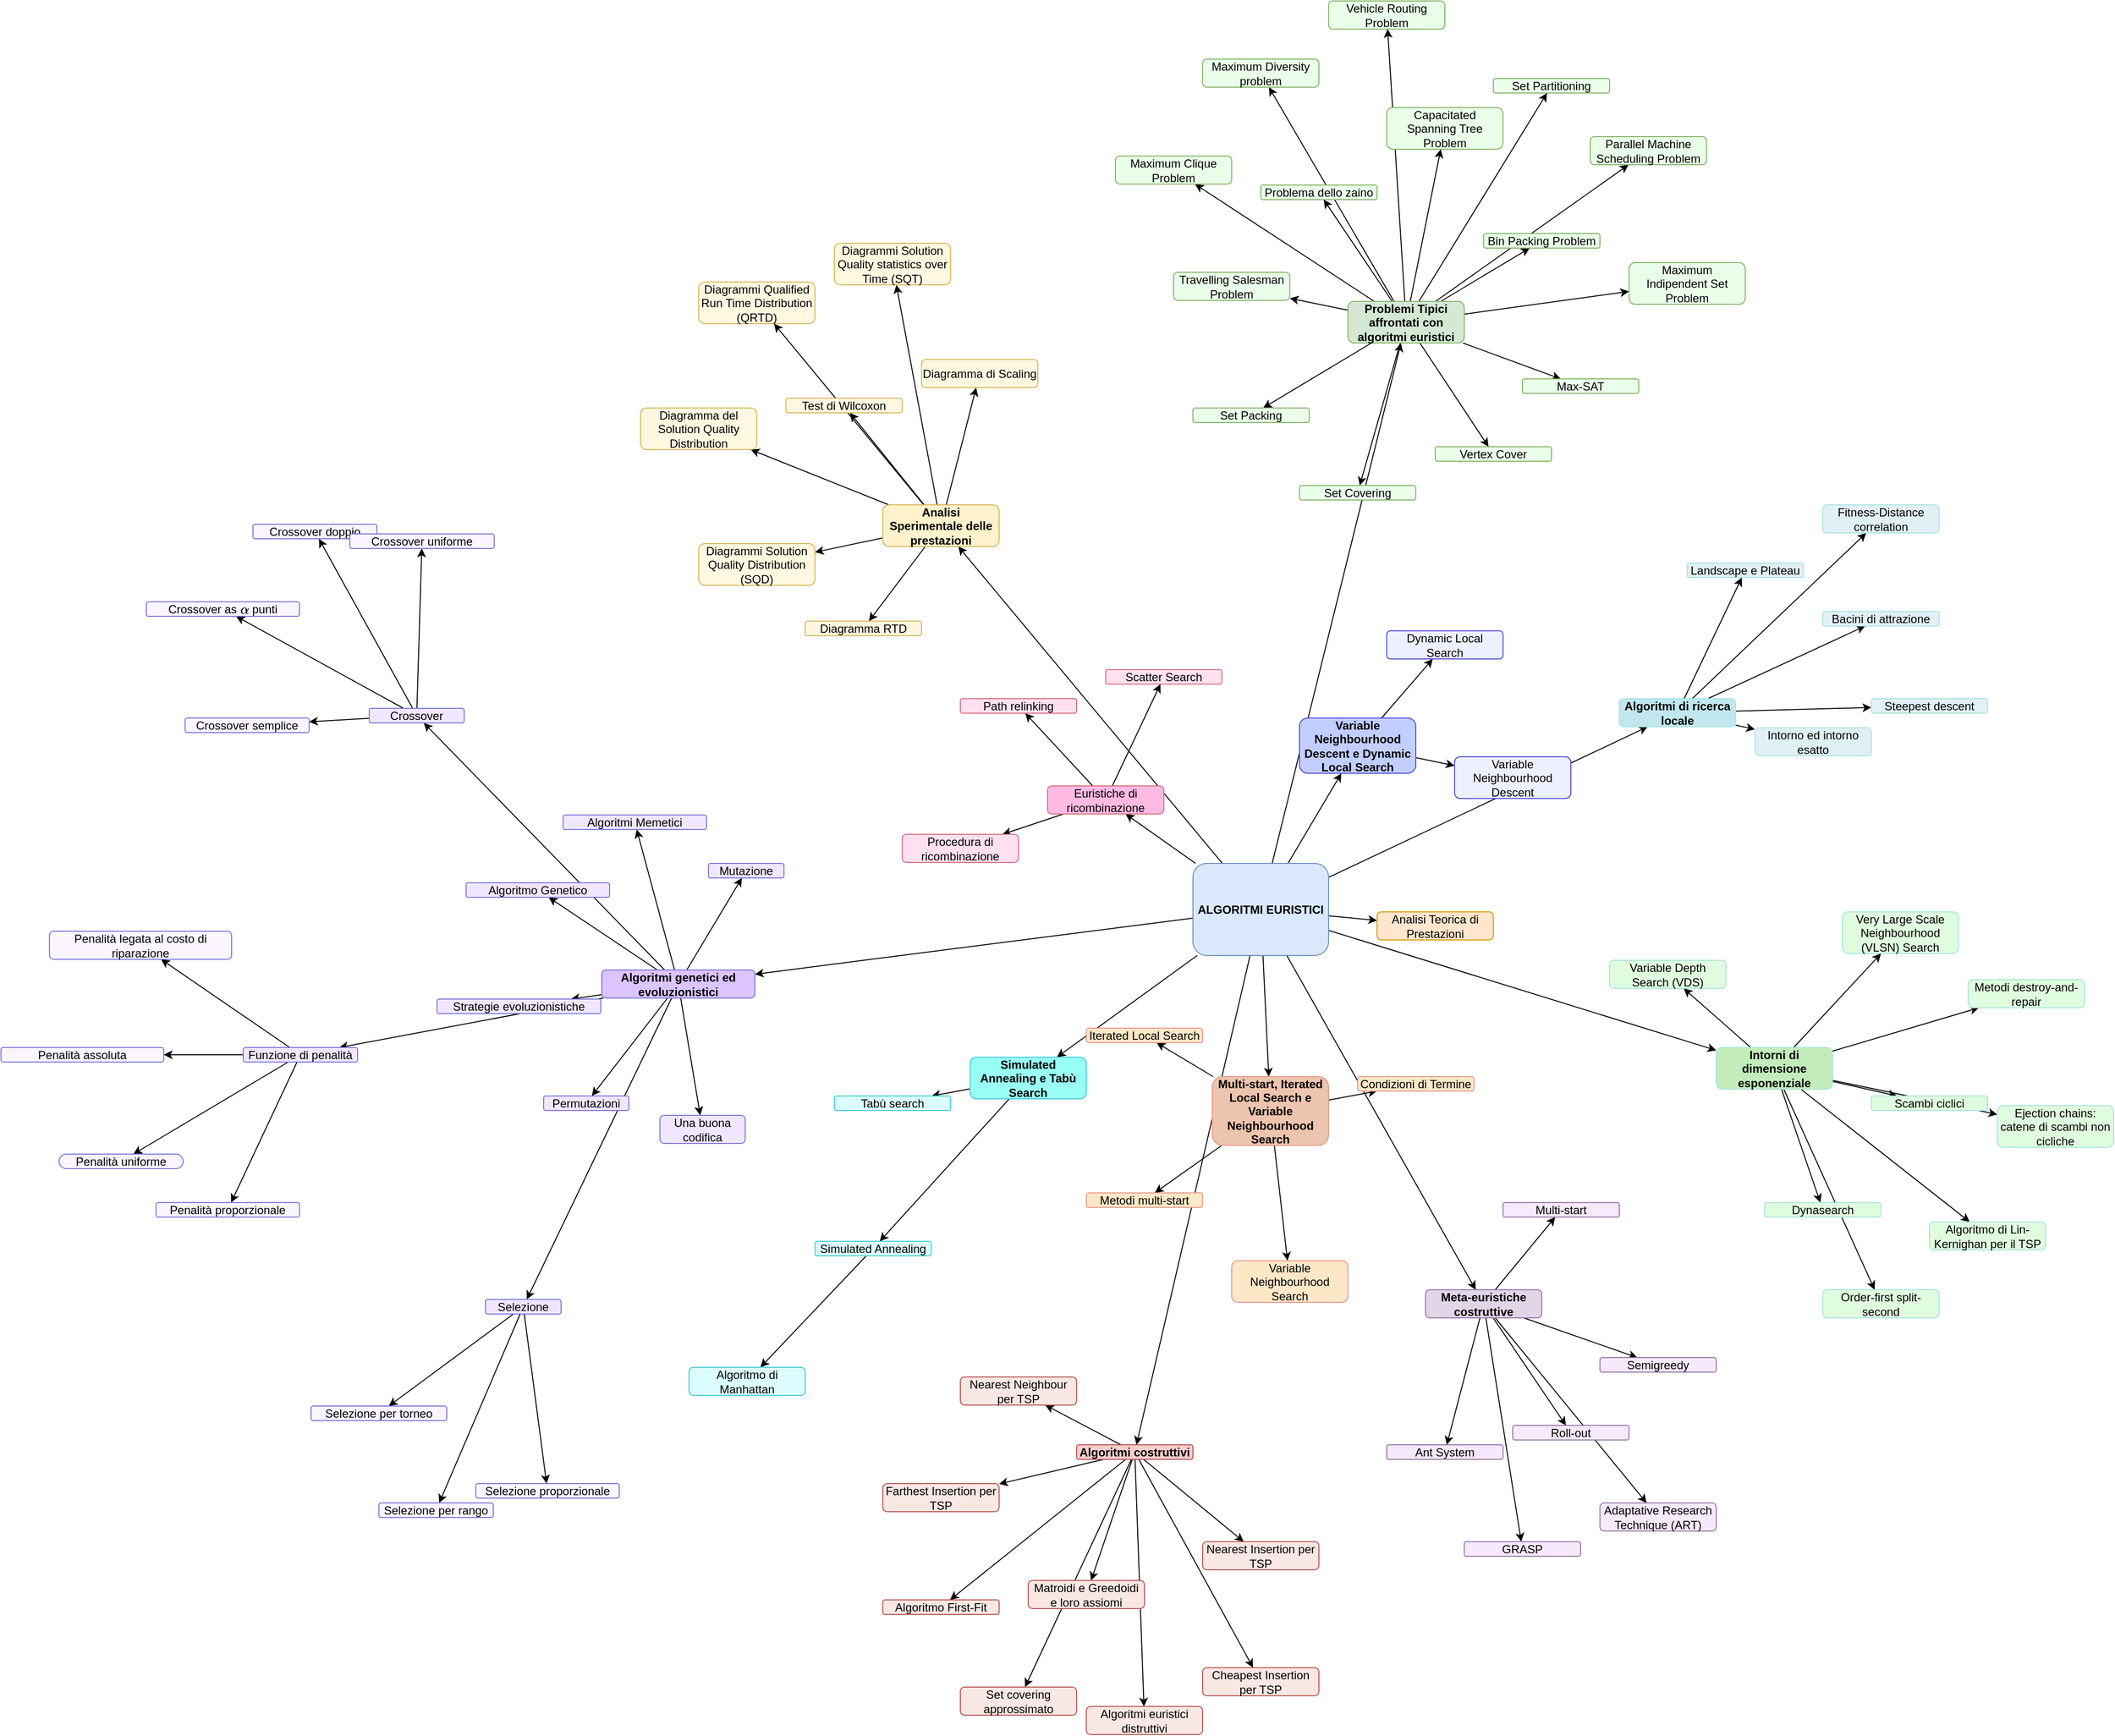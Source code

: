 <mxfile version="10.5.0" type="device"><diagram id="PHwkLTX5qjwqPS0RzIag" name="Page-1"><mxGraphModel dx="-256" dy="-142" grid="1" gridSize="10" guides="1" tooltips="1" connect="1" arrows="1" fold="1" page="1" pageScale="1" pageWidth="827" pageHeight="1169" math="1" shadow="0"><root><mxCell id="0"/><mxCell id="1" parent="0"/><mxCell id="qNWSBliO4y-M_IEVObCb-3" style="edgeStyle=orthogonalEdgeStyle;rounded=0;orthogonalLoop=1;jettySize=auto;html=1;curved=1;noEdgeStyle=1;" edge="1" parent="1" source="qNWSBliO4y-M_IEVObCb-1" target="qNWSBliO4y-M_IEVObCb-2"><mxGeometry relative="1" as="geometry"/></mxCell><mxCell id="qNWSBliO4y-M_IEVObCb-8" style="edgeStyle=orthogonalEdgeStyle;rounded=0;orthogonalLoop=1;jettySize=auto;html=1;curved=1;noEdgeStyle=1;" edge="1" parent="1" source="qNWSBliO4y-M_IEVObCb-1" target="qNWSBliO4y-M_IEVObCb-4"><mxGeometry relative="1" as="geometry"/></mxCell><mxCell id="qNWSBliO4y-M_IEVObCb-10" style="edgeStyle=orthogonalEdgeStyle;rounded=0;orthogonalLoop=1;jettySize=auto;html=1;curved=1;noEdgeStyle=1;" edge="1" parent="1" source="qNWSBliO4y-M_IEVObCb-1" target="qNWSBliO4y-M_IEVObCb-9"><mxGeometry relative="1" as="geometry"/></mxCell><mxCell id="qNWSBliO4y-M_IEVObCb-12" style="edgeStyle=orthogonalEdgeStyle;curved=1;rounded=0;orthogonalLoop=1;jettySize=auto;html=1;noEdgeStyle=1;" edge="1" parent="1" source="qNWSBliO4y-M_IEVObCb-1" target="qNWSBliO4y-M_IEVObCb-11"><mxGeometry relative="1" as="geometry"/></mxCell><mxCell id="qNWSBliO4y-M_IEVObCb-14" style="edgeStyle=orthogonalEdgeStyle;curved=1;rounded=0;orthogonalLoop=1;jettySize=auto;html=1;noEdgeStyle=1;" edge="1" parent="1" source="qNWSBliO4y-M_IEVObCb-1" target="qNWSBliO4y-M_IEVObCb-13"><mxGeometry relative="1" as="geometry"/></mxCell><mxCell id="qNWSBliO4y-M_IEVObCb-16" style="edgeStyle=orthogonalEdgeStyle;curved=1;rounded=0;orthogonalLoop=1;jettySize=auto;html=1;noEdgeStyle=1;" edge="1" parent="1" source="qNWSBliO4y-M_IEVObCb-1" target="qNWSBliO4y-M_IEVObCb-15"><mxGeometry relative="1" as="geometry"/></mxCell><mxCell id="qNWSBliO4y-M_IEVObCb-18" style="edgeStyle=orthogonalEdgeStyle;curved=1;rounded=0;orthogonalLoop=1;jettySize=auto;html=1;noEdgeStyle=1;" edge="1" parent="1" source="qNWSBliO4y-M_IEVObCb-1" target="qNWSBliO4y-M_IEVObCb-17"><mxGeometry relative="1" as="geometry"/></mxCell><mxCell id="qNWSBliO4y-M_IEVObCb-20" style="edgeStyle=orthogonalEdgeStyle;curved=1;rounded=0;orthogonalLoop=1;jettySize=auto;html=1;noEdgeStyle=1;" edge="1" parent="1" source="qNWSBliO4y-M_IEVObCb-1" target="qNWSBliO4y-M_IEVObCb-19"><mxGeometry relative="1" as="geometry"/></mxCell><mxCell id="qNWSBliO4y-M_IEVObCb-22" style="edgeStyle=orthogonalEdgeStyle;curved=1;rounded=0;orthogonalLoop=1;jettySize=auto;html=1;noEdgeStyle=1;" edge="1" parent="1" source="qNWSBliO4y-M_IEVObCb-1" target="qNWSBliO4y-M_IEVObCb-21"><mxGeometry relative="1" as="geometry"/></mxCell><mxCell id="qNWSBliO4y-M_IEVObCb-24" style="edgeStyle=orthogonalEdgeStyle;curved=1;rounded=0;orthogonalLoop=1;jettySize=auto;html=1;noEdgeStyle=1;" edge="1" parent="1" source="qNWSBliO4y-M_IEVObCb-1" target="qNWSBliO4y-M_IEVObCb-23"><mxGeometry relative="1" as="geometry"/></mxCell><mxCell id="qNWSBliO4y-M_IEVObCb-26" style="edgeStyle=orthogonalEdgeStyle;curved=1;rounded=0;orthogonalLoop=1;jettySize=auto;html=1;noEdgeStyle=1;" edge="1" parent="1" source="qNWSBliO4y-M_IEVObCb-1" target="qNWSBliO4y-M_IEVObCb-25"><mxGeometry relative="1" as="geometry"/></mxCell><mxCell id="qNWSBliO4y-M_IEVObCb-136" style="edgeStyle=orthogonalEdgeStyle;curved=1;rounded=0;orthogonalLoop=1;jettySize=auto;html=1;noEdgeStyle=1;" edge="1" parent="1" source="qNWSBliO4y-M_IEVObCb-1" target="qNWSBliO4y-M_IEVObCb-135"><mxGeometry relative="1" as="geometry"/></mxCell><mxCell id="qNWSBliO4y-M_IEVObCb-1" value="ALGORITMI EURISTICI" style="rounded=1;whiteSpace=wrap;html=1;fillColor=#dae8fc;strokeColor=#6c8ebf;autosize=1;noLabel=0;labelPadding=0;fontStyle=1" vertex="1" parent="1"><mxGeometry x="3234" y="2584" width="140" height="95" as="geometry"/></mxCell><mxCell id="qNWSBliO4y-M_IEVObCb-28" value="" style="edgeStyle=orthogonalEdgeStyle;curved=1;rounded=0;orthogonalLoop=1;jettySize=auto;html=1;noEdgeStyle=1;" edge="1" parent="1" source="qNWSBliO4y-M_IEVObCb-2" target="qNWSBliO4y-M_IEVObCb-27"><mxGeometry relative="1" as="geometry"/></mxCell><mxCell id="qNWSBliO4y-M_IEVObCb-30" style="edgeStyle=orthogonalEdgeStyle;curved=1;rounded=0;orthogonalLoop=1;jettySize=auto;html=1;noEdgeStyle=1;" edge="1" parent="1" source="qNWSBliO4y-M_IEVObCb-2" target="qNWSBliO4y-M_IEVObCb-29"><mxGeometry relative="1" as="geometry"/></mxCell><mxCell id="qNWSBliO4y-M_IEVObCb-32" style="edgeStyle=orthogonalEdgeStyle;curved=1;rounded=0;orthogonalLoop=1;jettySize=auto;html=1;noEdgeStyle=1;" edge="1" parent="1" source="qNWSBliO4y-M_IEVObCb-2" target="qNWSBliO4y-M_IEVObCb-31"><mxGeometry relative="1" as="geometry"/></mxCell><mxCell id="qNWSBliO4y-M_IEVObCb-34" style="edgeStyle=orthogonalEdgeStyle;curved=1;rounded=0;orthogonalLoop=1;jettySize=auto;html=1;noEdgeStyle=1;" edge="1" parent="1" source="qNWSBliO4y-M_IEVObCb-2" target="qNWSBliO4y-M_IEVObCb-33"><mxGeometry relative="1" as="geometry"/></mxCell><mxCell id="qNWSBliO4y-M_IEVObCb-36" style="edgeStyle=orthogonalEdgeStyle;curved=1;rounded=0;orthogonalLoop=1;jettySize=auto;html=1;noEdgeStyle=1;" edge="1" parent="1" source="qNWSBliO4y-M_IEVObCb-2" target="qNWSBliO4y-M_IEVObCb-35"><mxGeometry relative="1" as="geometry"/></mxCell><mxCell id="qNWSBliO4y-M_IEVObCb-38" style="edgeStyle=orthogonalEdgeStyle;curved=1;rounded=0;orthogonalLoop=1;jettySize=auto;html=1;noEdgeStyle=1;" edge="1" parent="1" source="qNWSBliO4y-M_IEVObCb-2" target="qNWSBliO4y-M_IEVObCb-37"><mxGeometry relative="1" as="geometry"/></mxCell><mxCell id="qNWSBliO4y-M_IEVObCb-40" style="edgeStyle=orthogonalEdgeStyle;curved=1;rounded=0;orthogonalLoop=1;jettySize=auto;html=1;noEdgeStyle=1;" edge="1" parent="1" source="qNWSBliO4y-M_IEVObCb-2" target="qNWSBliO4y-M_IEVObCb-39"><mxGeometry relative="1" as="geometry"/></mxCell><mxCell id="qNWSBliO4y-M_IEVObCb-42" style="edgeStyle=orthogonalEdgeStyle;curved=1;rounded=0;orthogonalLoop=1;jettySize=auto;html=1;noEdgeStyle=1;" edge="1" parent="1" source="qNWSBliO4y-M_IEVObCb-2" target="qNWSBliO4y-M_IEVObCb-41"><mxGeometry relative="1" as="geometry"/></mxCell><mxCell id="qNWSBliO4y-M_IEVObCb-44" style="edgeStyle=orthogonalEdgeStyle;curved=1;rounded=0;orthogonalLoop=1;jettySize=auto;html=1;noEdgeStyle=1;" edge="1" parent="1" source="qNWSBliO4y-M_IEVObCb-2" target="qNWSBliO4y-M_IEVObCb-43"><mxGeometry relative="1" as="geometry"/></mxCell><mxCell id="qNWSBliO4y-M_IEVObCb-46" style="edgeStyle=orthogonalEdgeStyle;curved=1;rounded=0;orthogonalLoop=1;jettySize=auto;html=1;noEdgeStyle=1;" edge="1" parent="1" source="qNWSBliO4y-M_IEVObCb-2" target="qNWSBliO4y-M_IEVObCb-45"><mxGeometry relative="1" as="geometry"/></mxCell><mxCell id="qNWSBliO4y-M_IEVObCb-48" style="edgeStyle=orthogonalEdgeStyle;curved=1;rounded=0;orthogonalLoop=1;jettySize=auto;html=1;noEdgeStyle=1;" edge="1" parent="1" source="qNWSBliO4y-M_IEVObCb-2" target="qNWSBliO4y-M_IEVObCb-47"><mxGeometry relative="1" as="geometry"/></mxCell><mxCell id="qNWSBliO4y-M_IEVObCb-50" style="edgeStyle=orthogonalEdgeStyle;curved=1;rounded=0;orthogonalLoop=1;jettySize=auto;html=1;noEdgeStyle=1;" edge="1" parent="1" source="qNWSBliO4y-M_IEVObCb-2" target="qNWSBliO4y-M_IEVObCb-49"><mxGeometry relative="1" as="geometry"/></mxCell><mxCell id="qNWSBliO4y-M_IEVObCb-52" style="edgeStyle=orthogonalEdgeStyle;curved=1;rounded=0;orthogonalLoop=1;jettySize=auto;html=1;noEdgeStyle=1;" edge="1" parent="1" source="qNWSBliO4y-M_IEVObCb-2" target="qNWSBliO4y-M_IEVObCb-51"><mxGeometry relative="1" as="geometry"/></mxCell><mxCell id="qNWSBliO4y-M_IEVObCb-54" style="edgeStyle=orthogonalEdgeStyle;curved=1;rounded=0;orthogonalLoop=1;jettySize=auto;html=1;noEdgeStyle=1;" edge="1" parent="1" source="qNWSBliO4y-M_IEVObCb-2" target="qNWSBliO4y-M_IEVObCb-53"><mxGeometry relative="1" as="geometry"/></mxCell><mxCell id="qNWSBliO4y-M_IEVObCb-2" value="Problemi Tipici affrontati con algoritmi euristici" style="rounded=1;whiteSpace=wrap;html=1;fillColor=#d5e8d4;strokeColor=#82b366;autosize=1;noLabel=0;labelPadding=0;fontStyle=1" vertex="1" parent="1"><mxGeometry x="3394" y="2004" width="120" height="43" as="geometry"/></mxCell><mxCell id="qNWSBliO4y-M_IEVObCb-27" value="Problema dello zaino" style="rounded=1;whiteSpace=wrap;html=1;fillColor=#EAFFE9;strokeColor=#82b366;autosize=1;noLabel=0;labelPadding=0;" vertex="1" parent="1"><mxGeometry x="3304" y="1884" width="120" height="15" as="geometry"/></mxCell><mxCell id="qNWSBliO4y-M_IEVObCb-4" value="Analisi Teorica di Prestazioni" style="rounded=1;whiteSpace=wrap;html=1;fillColor=#ffe6cc;strokeColor=#d79b00;autosize=1;noLabel=0;labelPadding=0;" vertex="1" parent="1"><mxGeometry x="3424" y="2634" width="120" height="29" as="geometry"/></mxCell><mxCell id="qNWSBliO4y-M_IEVObCb-56" style="edgeStyle=orthogonalEdgeStyle;curved=1;rounded=0;orthogonalLoop=1;jettySize=auto;html=1;noEdgeStyle=1;" edge="1" parent="1" source="qNWSBliO4y-M_IEVObCb-9" target="qNWSBliO4y-M_IEVObCb-55"><mxGeometry relative="1" as="geometry"/></mxCell><mxCell id="qNWSBliO4y-M_IEVObCb-58" style="edgeStyle=orthogonalEdgeStyle;curved=1;rounded=0;orthogonalLoop=1;jettySize=auto;html=1;noEdgeStyle=1;" edge="1" parent="1" source="qNWSBliO4y-M_IEVObCb-9" target="qNWSBliO4y-M_IEVObCb-57"><mxGeometry relative="1" as="geometry"/></mxCell><mxCell id="qNWSBliO4y-M_IEVObCb-60" style="edgeStyle=orthogonalEdgeStyle;curved=1;rounded=0;orthogonalLoop=1;jettySize=auto;html=1;noEdgeStyle=1;" edge="1" parent="1" source="qNWSBliO4y-M_IEVObCb-9" target="qNWSBliO4y-M_IEVObCb-59"><mxGeometry relative="1" as="geometry"/></mxCell><mxCell id="qNWSBliO4y-M_IEVObCb-62" style="edgeStyle=orthogonalEdgeStyle;curved=1;rounded=0;orthogonalLoop=1;jettySize=auto;html=1;noEdgeStyle=1;" edge="1" parent="1" source="qNWSBliO4y-M_IEVObCb-9" target="qNWSBliO4y-M_IEVObCb-61"><mxGeometry relative="1" as="geometry"/></mxCell><mxCell id="qNWSBliO4y-M_IEVObCb-66" style="edgeStyle=orthogonalEdgeStyle;curved=1;rounded=0;orthogonalLoop=1;jettySize=auto;html=1;noEdgeStyle=1;" edge="1" parent="1" source="qNWSBliO4y-M_IEVObCb-9" target="qNWSBliO4y-M_IEVObCb-63"><mxGeometry relative="1" as="geometry"/></mxCell><mxCell id="qNWSBliO4y-M_IEVObCb-67" style="edgeStyle=orthogonalEdgeStyle;curved=1;rounded=0;orthogonalLoop=1;jettySize=auto;html=1;noEdgeStyle=1;" edge="1" parent="1" source="qNWSBliO4y-M_IEVObCb-9" target="qNWSBliO4y-M_IEVObCb-64"><mxGeometry relative="1" as="geometry"/></mxCell><mxCell id="qNWSBliO4y-M_IEVObCb-68" style="edgeStyle=orthogonalEdgeStyle;curved=1;rounded=0;orthogonalLoop=1;jettySize=auto;html=1;noEdgeStyle=1;" edge="1" parent="1" source="qNWSBliO4y-M_IEVObCb-9" target="qNWSBliO4y-M_IEVObCb-65"><mxGeometry relative="1" as="geometry"/></mxCell><mxCell id="qNWSBliO4y-M_IEVObCb-9" value="Analisi Sperimentale delle prestazioni" style="rounded=1;whiteSpace=wrap;html=1;fillColor=#fff2cc;strokeColor=#d6b656;autosize=1;noLabel=0;labelPadding=0;fontStyle=1" vertex="1" parent="1"><mxGeometry x="2914" y="2214" width="120" height="43" as="geometry"/></mxCell><mxCell id="qNWSBliO4y-M_IEVObCb-70" style="edgeStyle=orthogonalEdgeStyle;curved=1;rounded=0;orthogonalLoop=1;jettySize=auto;html=1;noEdgeStyle=1;" edge="1" parent="1" source="qNWSBliO4y-M_IEVObCb-11" target="qNWSBliO4y-M_IEVObCb-69"><mxGeometry relative="1" as="geometry"/></mxCell><mxCell id="qNWSBliO4y-M_IEVObCb-72" style="edgeStyle=orthogonalEdgeStyle;curved=1;rounded=0;orthogonalLoop=1;jettySize=auto;html=1;noEdgeStyle=1;" edge="1" parent="1" source="qNWSBliO4y-M_IEVObCb-11" target="qNWSBliO4y-M_IEVObCb-71"><mxGeometry relative="1" as="geometry"/></mxCell><mxCell id="qNWSBliO4y-M_IEVObCb-74" style="edgeStyle=orthogonalEdgeStyle;curved=1;rounded=0;orthogonalLoop=1;jettySize=auto;html=1;noEdgeStyle=1;" edge="1" parent="1" source="qNWSBliO4y-M_IEVObCb-11" target="qNWSBliO4y-M_IEVObCb-73"><mxGeometry relative="1" as="geometry"/></mxCell><mxCell id="qNWSBliO4y-M_IEVObCb-76" style="edgeStyle=orthogonalEdgeStyle;curved=1;rounded=0;orthogonalLoop=1;jettySize=auto;html=1;noEdgeStyle=1;" edge="1" parent="1" source="qNWSBliO4y-M_IEVObCb-11" target="qNWSBliO4y-M_IEVObCb-75"><mxGeometry relative="1" as="geometry"/></mxCell><mxCell id="qNWSBliO4y-M_IEVObCb-78" style="edgeStyle=orthogonalEdgeStyle;curved=1;rounded=0;orthogonalLoop=1;jettySize=auto;html=1;noEdgeStyle=1;" edge="1" parent="1" source="qNWSBliO4y-M_IEVObCb-11" target="qNWSBliO4y-M_IEVObCb-77"><mxGeometry relative="1" as="geometry"/></mxCell><mxCell id="qNWSBliO4y-M_IEVObCb-80" style="edgeStyle=orthogonalEdgeStyle;curved=1;rounded=0;orthogonalLoop=1;jettySize=auto;html=1;noEdgeStyle=1;" edge="1" parent="1" source="qNWSBliO4y-M_IEVObCb-11" target="qNWSBliO4y-M_IEVObCb-79"><mxGeometry relative="1" as="geometry"/></mxCell><mxCell id="qNWSBliO4y-M_IEVObCb-82" style="edgeStyle=orthogonalEdgeStyle;curved=1;rounded=0;orthogonalLoop=1;jettySize=auto;html=1;noEdgeStyle=1;" edge="1" parent="1" source="qNWSBliO4y-M_IEVObCb-11" target="qNWSBliO4y-M_IEVObCb-81"><mxGeometry relative="1" as="geometry"/></mxCell><mxCell id="qNWSBliO4y-M_IEVObCb-84" style="edgeStyle=orthogonalEdgeStyle;curved=1;rounded=0;orthogonalLoop=1;jettySize=auto;html=1;noEdgeStyle=1;" edge="1" parent="1" source="qNWSBliO4y-M_IEVObCb-11" target="qNWSBliO4y-M_IEVObCb-83"><mxGeometry relative="1" as="geometry"/></mxCell><mxCell id="qNWSBliO4y-M_IEVObCb-11" value="Algoritmi costruttivi" style="rounded=1;whiteSpace=wrap;html=1;fillColor=#f8cecc;strokeColor=#b85450;autosize=1;noLabel=0;labelPadding=0;fontStyle=1" vertex="1" parent="1"><mxGeometry x="3114" y="3184" width="120" height="15" as="geometry"/></mxCell><mxCell id="qNWSBliO4y-M_IEVObCb-86" style="edgeStyle=orthogonalEdgeStyle;curved=1;rounded=0;orthogonalLoop=1;jettySize=auto;html=1;noEdgeStyle=1;" edge="1" parent="1" source="qNWSBliO4y-M_IEVObCb-13" target="qNWSBliO4y-M_IEVObCb-85"><mxGeometry relative="1" as="geometry"/></mxCell><mxCell id="qNWSBliO4y-M_IEVObCb-88" style="edgeStyle=orthogonalEdgeStyle;curved=1;rounded=0;orthogonalLoop=1;jettySize=auto;html=1;noEdgeStyle=1;" edge="1" parent="1" source="qNWSBliO4y-M_IEVObCb-13" target="qNWSBliO4y-M_IEVObCb-87"><mxGeometry relative="1" as="geometry"/></mxCell><mxCell id="qNWSBliO4y-M_IEVObCb-90" style="edgeStyle=orthogonalEdgeStyle;curved=1;rounded=0;orthogonalLoop=1;jettySize=auto;html=1;noEdgeStyle=1;" edge="1" parent="1" source="qNWSBliO4y-M_IEVObCb-13" target="qNWSBliO4y-M_IEVObCb-89"><mxGeometry relative="1" as="geometry"/></mxCell><mxCell id="qNWSBliO4y-M_IEVObCb-92" style="edgeStyle=orthogonalEdgeStyle;curved=1;rounded=0;orthogonalLoop=1;jettySize=auto;html=1;noEdgeStyle=1;" edge="1" parent="1" source="qNWSBliO4y-M_IEVObCb-13" target="qNWSBliO4y-M_IEVObCb-91"><mxGeometry relative="1" as="geometry"/></mxCell><mxCell id="qNWSBliO4y-M_IEVObCb-94" style="edgeStyle=orthogonalEdgeStyle;curved=1;rounded=0;orthogonalLoop=1;jettySize=auto;html=1;noEdgeStyle=1;" edge="1" parent="1" source="qNWSBliO4y-M_IEVObCb-13" target="qNWSBliO4y-M_IEVObCb-93"><mxGeometry relative="1" as="geometry"/></mxCell><mxCell id="qNWSBliO4y-M_IEVObCb-96" style="edgeStyle=orthogonalEdgeStyle;curved=1;rounded=0;orthogonalLoop=1;jettySize=auto;html=1;noEdgeStyle=1;" edge="1" parent="1" source="qNWSBliO4y-M_IEVObCb-13" target="qNWSBliO4y-M_IEVObCb-95"><mxGeometry relative="1" as="geometry"/></mxCell><mxCell id="qNWSBliO4y-M_IEVObCb-13" value="Meta-euristiche costruttive" style="rounded=1;whiteSpace=wrap;html=1;fillColor=#e1d5e7;strokeColor=#9673a6;autosize=1;noLabel=0;labelPadding=0;fontStyle=1" vertex="1" parent="1"><mxGeometry x="3474" y="3024" width="120" height="29" as="geometry"/></mxCell><mxCell id="qNWSBliO4y-M_IEVObCb-98" style="edgeStyle=orthogonalEdgeStyle;curved=1;rounded=0;orthogonalLoop=1;jettySize=auto;html=1;noEdgeStyle=1;" edge="1" parent="1" source="qNWSBliO4y-M_IEVObCb-15" target="qNWSBliO4y-M_IEVObCb-97"><mxGeometry relative="1" as="geometry"/></mxCell><mxCell id="qNWSBliO4y-M_IEVObCb-100" style="edgeStyle=orthogonalEdgeStyle;curved=1;rounded=0;orthogonalLoop=1;jettySize=auto;html=1;noEdgeStyle=1;" edge="1" parent="1" source="qNWSBliO4y-M_IEVObCb-15" target="qNWSBliO4y-M_IEVObCb-99"><mxGeometry relative="1" as="geometry"/></mxCell><mxCell id="qNWSBliO4y-M_IEVObCb-102" style="edgeStyle=orthogonalEdgeStyle;curved=1;rounded=0;orthogonalLoop=1;jettySize=auto;html=1;noEdgeStyle=1;" edge="1" parent="1" source="qNWSBliO4y-M_IEVObCb-15" target="qNWSBliO4y-M_IEVObCb-101"><mxGeometry relative="1" as="geometry"/></mxCell><mxCell id="qNWSBliO4y-M_IEVObCb-104" style="edgeStyle=orthogonalEdgeStyle;curved=1;rounded=0;orthogonalLoop=1;jettySize=auto;html=1;noEdgeStyle=1;" edge="1" parent="1" source="qNWSBliO4y-M_IEVObCb-15" target="qNWSBliO4y-M_IEVObCb-103"><mxGeometry relative="1" as="geometry"/></mxCell><mxCell id="qNWSBliO4y-M_IEVObCb-106" style="edgeStyle=orthogonalEdgeStyle;curved=1;rounded=0;orthogonalLoop=1;jettySize=auto;html=1;noEdgeStyle=1;" edge="1" parent="1" source="qNWSBliO4y-M_IEVObCb-15" target="qNWSBliO4y-M_IEVObCb-105"><mxGeometry relative="1" as="geometry"/></mxCell><mxCell id="qNWSBliO4y-M_IEVObCb-15" value="Algoritmi di ricerca locale" style="rounded=1;whiteSpace=wrap;html=1;fillColor=#C0E7ED;strokeColor=#A8E3E1;autosize=1;noLabel=0;labelPadding=0;fontStyle=1" vertex="1" parent="1"><mxGeometry x="3674" y="2414" width="120" height="29" as="geometry"/></mxCell><mxCell id="qNWSBliO4y-M_IEVObCb-108" style="edgeStyle=orthogonalEdgeStyle;curved=1;rounded=0;orthogonalLoop=1;jettySize=auto;html=1;noEdgeStyle=1;" edge="1" parent="1" source="qNWSBliO4y-M_IEVObCb-17" target="qNWSBliO4y-M_IEVObCb-107"><mxGeometry relative="1" as="geometry"/></mxCell><mxCell id="qNWSBliO4y-M_IEVObCb-110" style="edgeStyle=orthogonalEdgeStyle;curved=1;rounded=0;orthogonalLoop=1;jettySize=auto;html=1;noEdgeStyle=1;" edge="1" parent="1" source="qNWSBliO4y-M_IEVObCb-17" target="qNWSBliO4y-M_IEVObCb-109"><mxGeometry relative="1" as="geometry"/></mxCell><mxCell id="qNWSBliO4y-M_IEVObCb-112" style="edgeStyle=orthogonalEdgeStyle;curved=1;rounded=0;orthogonalLoop=1;jettySize=auto;html=1;noEdgeStyle=1;" edge="1" parent="1" source="qNWSBliO4y-M_IEVObCb-17" target="qNWSBliO4y-M_IEVObCb-111"><mxGeometry relative="1" as="geometry"/></mxCell><mxCell id="qNWSBliO4y-M_IEVObCb-114" style="edgeStyle=orthogonalEdgeStyle;curved=1;rounded=0;orthogonalLoop=1;jettySize=auto;html=1;noEdgeStyle=1;" edge="1" parent="1" source="qNWSBliO4y-M_IEVObCb-17" target="qNWSBliO4y-M_IEVObCb-113"><mxGeometry relative="1" as="geometry"/></mxCell><mxCell id="qNWSBliO4y-M_IEVObCb-116" style="edgeStyle=orthogonalEdgeStyle;curved=1;rounded=0;orthogonalLoop=1;jettySize=auto;html=1;noEdgeStyle=1;" edge="1" parent="1" source="qNWSBliO4y-M_IEVObCb-17" target="qNWSBliO4y-M_IEVObCb-115"><mxGeometry relative="1" as="geometry"/></mxCell><mxCell id="qNWSBliO4y-M_IEVObCb-118" style="edgeStyle=orthogonalEdgeStyle;curved=1;rounded=0;orthogonalLoop=1;jettySize=auto;html=1;noEdgeStyle=1;" edge="1" parent="1" source="qNWSBliO4y-M_IEVObCb-17" target="qNWSBliO4y-M_IEVObCb-117"><mxGeometry relative="1" as="geometry"/></mxCell><mxCell id="qNWSBliO4y-M_IEVObCb-120" style="edgeStyle=orthogonalEdgeStyle;curved=1;rounded=0;orthogonalLoop=1;jettySize=auto;html=1;noEdgeStyle=1;" edge="1" parent="1" source="qNWSBliO4y-M_IEVObCb-17" target="qNWSBliO4y-M_IEVObCb-119"><mxGeometry relative="1" as="geometry"/></mxCell><mxCell id="qNWSBliO4y-M_IEVObCb-122" style="edgeStyle=orthogonalEdgeStyle;curved=1;rounded=0;orthogonalLoop=1;jettySize=auto;html=1;noEdgeStyle=1;" edge="1" parent="1" source="qNWSBliO4y-M_IEVObCb-17" target="qNWSBliO4y-M_IEVObCb-121"><mxGeometry relative="1" as="geometry"/></mxCell><mxCell id="qNWSBliO4y-M_IEVObCb-17" value="Intorni di dimensione esponenziale" style="rounded=1;whiteSpace=wrap;html=1;fillColor=#C2EDBB;strokeColor=#A8E3E1;autosize=1;noLabel=0;labelPadding=0;fontStyle=1" vertex="1" parent="1"><mxGeometry x="3774" y="2774" width="120" height="43" as="geometry"/></mxCell><mxCell id="qNWSBliO4y-M_IEVObCb-124" style="edgeStyle=orthogonalEdgeStyle;curved=1;rounded=0;orthogonalLoop=1;jettySize=auto;html=1;noEdgeStyle=1;" edge="1" parent="1" source="qNWSBliO4y-M_IEVObCb-19" target="qNWSBliO4y-M_IEVObCb-123"><mxGeometry relative="1" as="geometry"/></mxCell><mxCell id="qNWSBliO4y-M_IEVObCb-128" style="edgeStyle=orthogonalEdgeStyle;curved=1;rounded=0;orthogonalLoop=1;jettySize=auto;html=1;noEdgeStyle=1;" edge="1" parent="1" source="qNWSBliO4y-M_IEVObCb-19" target="qNWSBliO4y-M_IEVObCb-127"><mxGeometry relative="1" as="geometry"/></mxCell><mxCell id="qNWSBliO4y-M_IEVObCb-129" style="edgeStyle=orthogonalEdgeStyle;curved=1;rounded=0;orthogonalLoop=1;jettySize=auto;html=1;noEdgeStyle=1;" edge="1" parent="1" source="qNWSBliO4y-M_IEVObCb-19" target="qNWSBliO4y-M_IEVObCb-126"><mxGeometry relative="1" as="geometry"/></mxCell><mxCell id="qNWSBliO4y-M_IEVObCb-130" style="edgeStyle=orthogonalEdgeStyle;curved=1;rounded=0;orthogonalLoop=1;jettySize=auto;html=1;noEdgeStyle=1;" edge="1" parent="1" source="qNWSBliO4y-M_IEVObCb-19" target="qNWSBliO4y-M_IEVObCb-125"><mxGeometry relative="1" as="geometry"/></mxCell><mxCell id="qNWSBliO4y-M_IEVObCb-19" value="Multi-start, Iterated Local Search e Variable Neighbourhood Search" style="rounded=1;whiteSpace=wrap;html=1;fillColor=#EDC4AD;strokeColor=#E3998A;autosize=1;noLabel=0;labelPadding=0;fontStyle=1" vertex="1" parent="1"><mxGeometry x="3254" y="2804" width="120" height="71" as="geometry"/></mxCell><mxCell id="qNWSBliO4y-M_IEVObCb-132" style="edgeStyle=orthogonalEdgeStyle;curved=1;rounded=0;orthogonalLoop=1;jettySize=auto;html=1;noEdgeStyle=1;" edge="1" parent="1" source="qNWSBliO4y-M_IEVObCb-21" target="qNWSBliO4y-M_IEVObCb-131"><mxGeometry relative="1" as="geometry"/></mxCell><mxCell id="qNWSBliO4y-M_IEVObCb-134" style="edgeStyle=orthogonalEdgeStyle;curved=1;rounded=0;orthogonalLoop=1;jettySize=auto;html=1;noEdgeStyle=1;" edge="1" parent="1" source="qNWSBliO4y-M_IEVObCb-21" target="qNWSBliO4y-M_IEVObCb-133"><mxGeometry relative="1" as="geometry"/></mxCell><mxCell id="qNWSBliO4y-M_IEVObCb-21" value="Variable Neighbourhood Descent e Dynamic Local Search" style="rounded=1;whiteSpace=wrap;html=1;fillColor=#C2CEFF;strokeColor=#4D49D6;autosize=1;noLabel=0;labelPadding=0;fontStyle=1" vertex="1" parent="1"><mxGeometry x="3344" y="2434" width="120" height="57" as="geometry"/></mxCell><mxCell id="qNWSBliO4y-M_IEVObCb-144" style="edgeStyle=orthogonalEdgeStyle;curved=1;rounded=0;orthogonalLoop=1;jettySize=auto;html=1;noEdgeStyle=1;" edge="1" parent="1" source="qNWSBliO4y-M_IEVObCb-23" target="qNWSBliO4y-M_IEVObCb-143"><mxGeometry relative="1" as="geometry"/></mxCell><mxCell id="qNWSBliO4y-M_IEVObCb-146" style="edgeStyle=orthogonalEdgeStyle;curved=1;rounded=0;orthogonalLoop=1;jettySize=auto;html=1;noEdgeStyle=1;" edge="1" parent="1" source="qNWSBliO4y-M_IEVObCb-23" target="qNWSBliO4y-M_IEVObCb-145"><mxGeometry relative="1" as="geometry"/></mxCell><mxCell id="qNWSBliO4y-M_IEVObCb-148" style="edgeStyle=orthogonalEdgeStyle;curved=1;rounded=0;orthogonalLoop=1;jettySize=auto;html=1;noEdgeStyle=1;" edge="1" parent="1" source="qNWSBliO4y-M_IEVObCb-23" target="qNWSBliO4y-M_IEVObCb-147"><mxGeometry relative="1" as="geometry"/></mxCell><mxCell id="qNWSBliO4y-M_IEVObCb-23" value="Euristiche di ricombinazione" style="rounded=1;whiteSpace=wrap;html=1;fillColor=#FFBAE1;strokeColor=#D66D7B;autosize=1;noLabel=0;labelPadding=0;" vertex="1" parent="1"><mxGeometry x="3084" y="2504" width="120" height="29" as="geometry"/></mxCell><mxCell id="qNWSBliO4y-M_IEVObCb-150" style="edgeStyle=orthogonalEdgeStyle;curved=1;rounded=0;orthogonalLoop=1;jettySize=auto;html=1;noEdgeStyle=1;" edge="1" parent="1" source="qNWSBliO4y-M_IEVObCb-25" target="qNWSBliO4y-M_IEVObCb-149"><mxGeometry relative="1" as="geometry"/></mxCell><mxCell id="qNWSBliO4y-M_IEVObCb-152" style="edgeStyle=orthogonalEdgeStyle;curved=1;rounded=0;orthogonalLoop=1;jettySize=auto;html=1;noEdgeStyle=1;" edge="1" parent="1" source="qNWSBliO4y-M_IEVObCb-25" target="qNWSBliO4y-M_IEVObCb-151"><mxGeometry relative="1" as="geometry"/></mxCell><mxCell id="qNWSBliO4y-M_IEVObCb-154" style="edgeStyle=orthogonalEdgeStyle;curved=1;rounded=0;orthogonalLoop=1;jettySize=auto;html=1;noEdgeStyle=1;" edge="1" parent="1" source="qNWSBliO4y-M_IEVObCb-25" target="qNWSBliO4y-M_IEVObCb-153"><mxGeometry relative="1" as="geometry"/></mxCell><mxCell id="qNWSBliO4y-M_IEVObCb-156" style="edgeStyle=orthogonalEdgeStyle;curved=1;rounded=0;orthogonalLoop=1;jettySize=auto;html=1;noEdgeStyle=1;" edge="1" parent="1" source="qNWSBliO4y-M_IEVObCb-25" target="qNWSBliO4y-M_IEVObCb-155"><mxGeometry relative="1" as="geometry"/></mxCell><mxCell id="qNWSBliO4y-M_IEVObCb-163" style="edgeStyle=orthogonalEdgeStyle;curved=1;rounded=0;orthogonalLoop=1;jettySize=auto;html=1;noEdgeStyle=1;" edge="1" parent="1" source="qNWSBliO4y-M_IEVObCb-25" target="qNWSBliO4y-M_IEVObCb-162"><mxGeometry relative="1" as="geometry"/></mxCell><mxCell id="qNWSBliO4y-M_IEVObCb-173" style="edgeStyle=orthogonalEdgeStyle;curved=1;rounded=0;orthogonalLoop=1;jettySize=auto;html=1;noEdgeStyle=1;" edge="1" parent="1" source="qNWSBliO4y-M_IEVObCb-25" target="qNWSBliO4y-M_IEVObCb-172"><mxGeometry relative="1" as="geometry"/></mxCell><mxCell id="qNWSBliO4y-M_IEVObCb-175" style="edgeStyle=orthogonalEdgeStyle;curved=1;rounded=0;orthogonalLoop=1;jettySize=auto;html=1;noEdgeStyle=1;" edge="1" parent="1" source="qNWSBliO4y-M_IEVObCb-25" target="qNWSBliO4y-M_IEVObCb-174"><mxGeometry relative="1" as="geometry"/></mxCell><mxCell id="qNWSBliO4y-M_IEVObCb-187" style="edgeStyle=orthogonalEdgeStyle;curved=1;rounded=0;orthogonalLoop=1;jettySize=auto;html=1;noEdgeStyle=1;" edge="1" parent="1" source="qNWSBliO4y-M_IEVObCb-25" target="qNWSBliO4y-M_IEVObCb-185"><mxGeometry relative="1" as="geometry"/></mxCell><mxCell id="qNWSBliO4y-M_IEVObCb-188" style="edgeStyle=orthogonalEdgeStyle;curved=1;rounded=0;orthogonalLoop=1;jettySize=auto;html=1;noEdgeStyle=1;" edge="1" parent="1" source="qNWSBliO4y-M_IEVObCb-25" target="qNWSBliO4y-M_IEVObCb-186"><mxGeometry relative="1" as="geometry"/></mxCell><mxCell id="qNWSBliO4y-M_IEVObCb-25" value="Algoritmi genetici ed evoluzionistici" style="rounded=1;whiteSpace=wrap;html=1;fillColor=#DCC4FF;strokeColor=#7774D6;autosize=1;noLabel=0;labelPadding=0;fontStyle=1" vertex="1" parent="1"><mxGeometry x="2624" y="2694" width="158" height="29" as="geometry"/></mxCell><mxCell id="qNWSBliO4y-M_IEVObCb-29" value="Maximum Diversity problem" style="rounded=1;whiteSpace=wrap;html=1;fillColor=#EAFFE9;strokeColor=#82b366;autosize=1;noLabel=0;labelPadding=0;" vertex="1" parent="1"><mxGeometry x="3244" y="1754" width="120" height="29" as="geometry"/></mxCell><mxCell id="qNWSBliO4y-M_IEVObCb-31" value="Bin Packing Problem" style="rounded=1;whiteSpace=wrap;html=1;fillColor=#EAFFE9;strokeColor=#82b366;autosize=1;noLabel=0;labelPadding=0;" vertex="1" parent="1"><mxGeometry x="3534" y="1934" width="120" height="15" as="geometry"/></mxCell><mxCell id="qNWSBliO4y-M_IEVObCb-33" value="Parallel Machine Scheduling Problem&lt;br&gt;" style="rounded=1;whiteSpace=wrap;html=1;fillColor=#EAFFE9;strokeColor=#82b366;autosize=1;noLabel=0;labelPadding=0;" vertex="1" parent="1"><mxGeometry x="3644" y="1834" width="120" height="29" as="geometry"/></mxCell><mxCell id="qNWSBliO4y-M_IEVObCb-35" value="Max-SAT" style="rounded=1;whiteSpace=wrap;html=1;fillColor=#EAFFE9;strokeColor=#82b366;autosize=1;noLabel=0;labelPadding=0;" vertex="1" parent="1"><mxGeometry x="3574" y="2084" width="120" height="15" as="geometry"/></mxCell><mxCell id="qNWSBliO4y-M_IEVObCb-37" value="Set Covering" style="rounded=1;whiteSpace=wrap;html=1;fillColor=#EAFFE9;strokeColor=#82b366;autosize=1;noLabel=0;labelPadding=0;" vertex="1" parent="1"><mxGeometry x="3344" y="2194" width="120" height="15" as="geometry"/></mxCell><mxCell id="qNWSBliO4y-M_IEVObCb-39" value="Set Packing" style="rounded=1;whiteSpace=wrap;html=1;fillColor=#EAFFE9;strokeColor=#82b366;autosize=1;noLabel=0;labelPadding=0;" vertex="1" parent="1"><mxGeometry x="3234" y="2114" width="120" height="15" as="geometry"/></mxCell><mxCell id="qNWSBliO4y-M_IEVObCb-41" value="Set Partitioning" style="rounded=1;whiteSpace=wrap;html=1;fillColor=#EAFFE9;strokeColor=#82b366;autosize=1;noLabel=0;labelPadding=0;" vertex="1" parent="1"><mxGeometry x="3544" y="1774" width="120" height="15" as="geometry"/></mxCell><mxCell id="qNWSBliO4y-M_IEVObCb-43" value="Vertex Cover" style="rounded=1;whiteSpace=wrap;html=1;fillColor=#EAFFE9;strokeColor=#82b366;autosize=1;noLabel=0;labelPadding=0;" vertex="1" parent="1"><mxGeometry x="3484" y="2154" width="120" height="15" as="geometry"/></mxCell><mxCell id="qNWSBliO4y-M_IEVObCb-45" value="Maximum Clique Problem" style="rounded=1;whiteSpace=wrap;html=1;fillColor=#EAFFE9;strokeColor=#82b366;autosize=1;noLabel=0;labelPadding=0;" vertex="1" parent="1"><mxGeometry x="3154" y="1854" width="120" height="29" as="geometry"/></mxCell><mxCell id="qNWSBliO4y-M_IEVObCb-47" value="Maximum Indipendent Set Problem" style="rounded=1;whiteSpace=wrap;html=1;fillColor=#EAFFE9;strokeColor=#82b366;autosize=1;noLabel=0;labelPadding=0;" vertex="1" parent="1"><mxGeometry x="3684" y="1964" width="120" height="43" as="geometry"/></mxCell><mxCell id="qNWSBliO4y-M_IEVObCb-49" value="Travelling Salesman Problem" style="rounded=1;whiteSpace=wrap;html=1;fillColor=#EAFFE9;strokeColor=#82b366;autosize=1;noLabel=0;labelPadding=0;" vertex="1" parent="1"><mxGeometry x="3214" y="1974" width="120" height="29" as="geometry"/></mxCell><mxCell id="qNWSBliO4y-M_IEVObCb-51" value="Capacitated Spanning Tree Problem" style="rounded=1;whiteSpace=wrap;html=1;fillColor=#EAFFE9;strokeColor=#82b366;autosize=1;noLabel=0;labelPadding=0;" vertex="1" parent="1"><mxGeometry x="3434" y="1804" width="120" height="43" as="geometry"/></mxCell><mxCell id="qNWSBliO4y-M_IEVObCb-53" value="Vehicle Routing Problem" style="rounded=1;whiteSpace=wrap;html=1;fillColor=#EAFFE9;strokeColor=#82b366;autosize=1;noLabel=0;labelPadding=0;" vertex="1" parent="1"><mxGeometry x="3374" y="1694" width="120" height="29" as="geometry"/></mxCell><mxCell id="qNWSBliO4y-M_IEVObCb-55" value="Diagramma RTD" style="rounded=1;whiteSpace=wrap;html=1;fillColor=#FFF8E0;strokeColor=#d6b656;autosize=1;noLabel=0;labelPadding=0;" vertex="1" parent="1"><mxGeometry x="2834" y="2334" width="120" height="15" as="geometry"/></mxCell><mxCell id="qNWSBliO4y-M_IEVObCb-57" value="Diagramma di Scaling" style="rounded=1;whiteSpace=wrap;html=1;fillColor=#FFF8E0;strokeColor=#d6b656;autosize=1;noLabel=0;labelPadding=0;" vertex="1" parent="1"><mxGeometry x="2954" y="2064" width="120" height="29" as="geometry"/></mxCell><mxCell id="qNWSBliO4y-M_IEVObCb-59" value="Diagramma del Solution Quality Distribution" style="rounded=1;whiteSpace=wrap;html=1;fillColor=#FFF8E0;strokeColor=#d6b656;autosize=1;noLabel=0;labelPadding=0;" vertex="1" parent="1"><mxGeometry x="2664" y="2114" width="120" height="43" as="geometry"/></mxCell><mxCell id="qNWSBliO4y-M_IEVObCb-61" value="Test di Wilcoxon" style="rounded=1;whiteSpace=wrap;html=1;fillColor=#FFF8E0;strokeColor=#d6b656;autosize=1;noLabel=0;labelPadding=0;" vertex="1" parent="1"><mxGeometry x="2814" y="2104" width="120" height="15" as="geometry"/></mxCell><mxCell id="qNWSBliO4y-M_IEVObCb-63" value="Diagrammi Qualified Run Time Distribution (QRTD)" style="rounded=1;whiteSpace=wrap;html=1;fillColor=#FFF8E0;strokeColor=#d6b656;autosize=1;noLabel=0;labelPadding=0;" vertex="1" parent="1"><mxGeometry x="2724" y="1984" width="120" height="43" as="geometry"/></mxCell><mxCell id="qNWSBliO4y-M_IEVObCb-64" value="Diagrammi Solution Quality Distribution (SQD)" style="rounded=1;whiteSpace=wrap;html=1;fillColor=#FFF8E0;strokeColor=#d6b656;autosize=1;noLabel=0;labelPadding=0;" vertex="1" parent="1"><mxGeometry x="2724" y="2254" width="120" height="43" as="geometry"/></mxCell><mxCell id="qNWSBliO4y-M_IEVObCb-65" value="Diagrammi Solution Quality statistics over Time (SQT)" style="rounded=1;whiteSpace=wrap;html=1;fillColor=#FFF8E0;strokeColor=#d6b656;autosize=1;noLabel=0;labelPadding=0;" vertex="1" parent="1"><mxGeometry x="2864" y="1944" width="120" height="43" as="geometry"/></mxCell><mxCell id="qNWSBliO4y-M_IEVObCb-69" value="Matroidi e Greedoidi e loro assiomi" style="rounded=1;whiteSpace=wrap;html=1;fillColor=#F8E7E2;strokeColor=#b85450;autosize=1;noLabel=0;labelPadding=0;" vertex="1" parent="1"><mxGeometry x="3064" y="3324" width="120" height="29" as="geometry"/></mxCell><mxCell id="qNWSBliO4y-M_IEVObCb-71" value="Algoritmo First-Fit" style="rounded=1;whiteSpace=wrap;html=1;fillColor=#F8E7E2;strokeColor=#b85450;autosize=1;noLabel=0;labelPadding=0;" vertex="1" parent="1"><mxGeometry x="2914" y="3344" width="120" height="15" as="geometry"/></mxCell><mxCell id="qNWSBliO4y-M_IEVObCb-73" value="Set covering approssimato" style="rounded=1;whiteSpace=wrap;html=1;fillColor=#F8E7E2;strokeColor=#b85450;autosize=1;noLabel=0;labelPadding=0;" vertex="1" parent="1"><mxGeometry x="2994" y="3434" width="120" height="29" as="geometry"/></mxCell><mxCell id="qNWSBliO4y-M_IEVObCb-75" value="Nearest Neighbour per TSP" style="rounded=1;whiteSpace=wrap;html=1;fillColor=#F8E7E2;strokeColor=#b85450;autosize=1;noLabel=0;labelPadding=0;" vertex="1" parent="1"><mxGeometry x="2994" y="3114" width="120" height="29" as="geometry"/></mxCell><mxCell id="qNWSBliO4y-M_IEVObCb-77" value="Cheapest Insertion per TSP" style="rounded=1;whiteSpace=wrap;html=1;fillColor=#F8E7E2;strokeColor=#b85450;autosize=1;noLabel=0;labelPadding=0;" vertex="1" parent="1"><mxGeometry x="3244" y="3414" width="120" height="29" as="geometry"/></mxCell><mxCell id="qNWSBliO4y-M_IEVObCb-79" value="Nearest Insertion per TSP" style="rounded=1;whiteSpace=wrap;html=1;fillColor=#F8E7E2;strokeColor=#b85450;autosize=1;noLabel=0;labelPadding=0;" vertex="1" parent="1"><mxGeometry x="3244" y="3284" width="120" height="29" as="geometry"/></mxCell><mxCell id="qNWSBliO4y-M_IEVObCb-81" value="Farthest Insertion per TSP" style="rounded=1;whiteSpace=wrap;html=1;fillColor=#F8E7E2;strokeColor=#b85450;autosize=1;noLabel=0;labelPadding=0;" vertex="1" parent="1"><mxGeometry x="2914" y="3224" width="120" height="29" as="geometry"/></mxCell><mxCell id="qNWSBliO4y-M_IEVObCb-83" value="Algoritmi euristici distruttivi" style="rounded=1;whiteSpace=wrap;html=1;fillColor=#F8E7E2;strokeColor=#b85450;autosize=1;noLabel=0;labelPadding=0;" vertex="1" parent="1"><mxGeometry x="3124" y="3454" width="120" height="29" as="geometry"/></mxCell><mxCell id="qNWSBliO4y-M_IEVObCb-85" value="Multi-start" style="rounded=1;whiteSpace=wrap;html=1;fillColor=#F6E9FC;strokeColor=#9673a6;autosize=1;noLabel=0;labelPadding=0;" vertex="1" parent="1"><mxGeometry x="3554" y="2934" width="120" height="15" as="geometry"/></mxCell><mxCell id="qNWSBliO4y-M_IEVObCb-87" value="Roll-out" style="rounded=1;whiteSpace=wrap;html=1;fillColor=#F6E9FC;strokeColor=#9673a6;autosize=1;noLabel=0;labelPadding=0;" vertex="1" parent="1"><mxGeometry x="3564" y="3164" width="120" height="15" as="geometry"/></mxCell><mxCell id="qNWSBliO4y-M_IEVObCb-89" value="Adaptative Research Technique (ART)" style="rounded=1;whiteSpace=wrap;html=1;fillColor=#F6E9FC;strokeColor=#9673a6;autosize=1;noLabel=0;labelPadding=0;" vertex="1" parent="1"><mxGeometry x="3654" y="3244" width="120" height="29" as="geometry"/></mxCell><mxCell id="qNWSBliO4y-M_IEVObCb-91" value="Semigreedy" style="rounded=1;whiteSpace=wrap;html=1;fillColor=#F6E9FC;strokeColor=#9673a6;autosize=1;noLabel=0;labelPadding=0;" vertex="1" parent="1"><mxGeometry x="3654" y="3094" width="120" height="15" as="geometry"/></mxCell><mxCell id="qNWSBliO4y-M_IEVObCb-93" value="GRASP" style="rounded=1;whiteSpace=wrap;html=1;fillColor=#F6E9FC;strokeColor=#9673a6;autosize=1;noLabel=0;labelPadding=0;" vertex="1" parent="1"><mxGeometry x="3514" y="3284" width="120" height="15" as="geometry"/></mxCell><mxCell id="qNWSBliO4y-M_IEVObCb-95" value="Ant System" style="rounded=1;whiteSpace=wrap;html=1;fillColor=#F6E9FC;strokeColor=#9673a6;autosize=1;noLabel=0;labelPadding=0;" vertex="1" parent="1"><mxGeometry x="3434" y="3184" width="120" height="15" as="geometry"/></mxCell><mxCell id="qNWSBliO4y-M_IEVObCb-97" value="Steepest descent" style="rounded=1;whiteSpace=wrap;html=1;fillColor=#E1F0F5;strokeColor=#A8E3E1;autosize=1;noLabel=0;labelPadding=0;" vertex="1" parent="1"><mxGeometry x="3934" y="2414" width="120" height="15" as="geometry"/></mxCell><mxCell id="qNWSBliO4y-M_IEVObCb-99" value="Intorno ed intorno esatto" style="rounded=1;whiteSpace=wrap;html=1;fillColor=#E1F0F5;strokeColor=#A8E3E1;autosize=1;noLabel=0;labelPadding=0;" vertex="1" parent="1"><mxGeometry x="3814" y="2444" width="120" height="29" as="geometry"/></mxCell><mxCell id="qNWSBliO4y-M_IEVObCb-101" value="Landscape e Plateau" style="rounded=1;whiteSpace=wrap;html=1;fillColor=#E1F0F5;strokeColor=#A8E3E1;autosize=1;noLabel=0;labelPadding=0;" vertex="1" parent="1"><mxGeometry x="3744" y="2274" width="120" height="15" as="geometry"/></mxCell><mxCell id="qNWSBliO4y-M_IEVObCb-103" value="Bacini di attrazione" style="rounded=1;whiteSpace=wrap;html=1;fillColor=#E1F0F5;strokeColor=#A8E3E1;autosize=1;noLabel=0;labelPadding=0;" vertex="1" parent="1"><mxGeometry x="3884" y="2324" width="120" height="15" as="geometry"/></mxCell><mxCell id="qNWSBliO4y-M_IEVObCb-105" value="Fitness-Distance correlation" style="rounded=1;whiteSpace=wrap;html=1;fillColor=#E1F0F5;strokeColor=#A8E3E1;autosize=1;noLabel=0;labelPadding=0;" vertex="1" parent="1"><mxGeometry x="3884" y="2214" width="120" height="29" as="geometry"/></mxCell><mxCell id="qNWSBliO4y-M_IEVObCb-107" value="Very Large Scale Neighbourhood (VLSN) Search" style="rounded=1;whiteSpace=wrap;html=1;fillColor=#E0FCDE;strokeColor=#A8E3E1;autosize=1;noLabel=0;labelPadding=0;" vertex="1" parent="1"><mxGeometry x="3904" y="2634" width="120" height="43" as="geometry"/></mxCell><mxCell id="qNWSBliO4y-M_IEVObCb-109" value="Variable Depth Search (VDS)" style="rounded=1;whiteSpace=wrap;html=1;fillColor=#E0FCDE;strokeColor=#A8E3E1;autosize=1;noLabel=0;labelPadding=0;" vertex="1" parent="1"><mxGeometry x="3664" y="2684" width="120" height="29" as="geometry"/></mxCell><mxCell id="qNWSBliO4y-M_IEVObCb-111" value="Algoritmo di Lin-Kernighan per il TSP" style="rounded=1;whiteSpace=wrap;html=1;fillColor=#E0FCDE;strokeColor=#A8E3E1;autosize=1;noLabel=0;labelPadding=0;" vertex="1" parent="1"><mxGeometry x="3994" y="2954" width="120" height="29" as="geometry"/></mxCell><mxCell id="qNWSBliO4y-M_IEVObCb-113" value="Metodi destroy-and-repair" style="rounded=1;whiteSpace=wrap;html=1;fillColor=#E0FCDE;strokeColor=#A8E3E1;autosize=1;noLabel=0;labelPadding=0;" vertex="1" parent="1"><mxGeometry x="4034" y="2704" width="120" height="29" as="geometry"/></mxCell><mxCell id="qNWSBliO4y-M_IEVObCb-115" value="Dynasearch" style="rounded=1;whiteSpace=wrap;html=1;fillColor=#E0FCDE;strokeColor=#A8E3E1;autosize=1;noLabel=0;labelPadding=0;" vertex="1" parent="1"><mxGeometry x="3824" y="2934" width="120" height="15" as="geometry"/></mxCell><mxCell id="qNWSBliO4y-M_IEVObCb-117" value="Scambi ciclici" style="rounded=1;whiteSpace=wrap;html=1;fillColor=#E0FCDE;strokeColor=#A8E3E1;autosize=1;noLabel=0;labelPadding=0;" vertex="1" parent="1"><mxGeometry x="3934" y="2824" width="120" height="15" as="geometry"/></mxCell><mxCell id="qNWSBliO4y-M_IEVObCb-119" value="Ejection chains: catene di scambi non cicliche" style="rounded=1;whiteSpace=wrap;html=1;fillColor=#E0FCDE;strokeColor=#A8E3E1;autosize=1;noLabel=0;labelPadding=0;" vertex="1" parent="1"><mxGeometry x="4064" y="2834" width="120" height="43" as="geometry"/></mxCell><mxCell id="qNWSBliO4y-M_IEVObCb-121" value="Order-first split-second" style="rounded=1;whiteSpace=wrap;html=1;fillColor=#E0FCDE;strokeColor=#A8E3E1;autosize=1;noLabel=0;labelPadding=0;" vertex="1" parent="1"><mxGeometry x="3884" y="3024" width="120" height="29" as="geometry"/></mxCell><mxCell id="qNWSBliO4y-M_IEVObCb-123" value="Condizioni di Termine" style="rounded=1;whiteSpace=wrap;html=1;fillColor=#FCE7C7;strokeColor=#E3998A;autosize=1;noLabel=0;labelPadding=0;" vertex="1" parent="1"><mxGeometry x="3404" y="2804" width="120" height="15" as="geometry"/></mxCell><mxCell id="qNWSBliO4y-M_IEVObCb-125" value="Metodi multi-start" style="rounded=1;whiteSpace=wrap;html=1;fillColor=#FCE7C7;strokeColor=#E3998A;autosize=1;noLabel=0;labelPadding=0;" vertex="1" parent="1"><mxGeometry x="3124" y="2924" width="120" height="15" as="geometry"/></mxCell><mxCell id="qNWSBliO4y-M_IEVObCb-126" value="Iterated Local Search" style="rounded=1;whiteSpace=wrap;html=1;fillColor=#FCE7C7;strokeColor=#E3998A;autosize=1;noLabel=0;labelPadding=0;" vertex="1" parent="1"><mxGeometry x="3124" y="2754" width="120" height="15" as="geometry"/></mxCell><mxCell id="qNWSBliO4y-M_IEVObCb-127" value="Variable Neighbourhood Search" style="rounded=1;whiteSpace=wrap;html=1;fillColor=#FCE7C7;strokeColor=#E3998A;autosize=1;noLabel=0;labelPadding=0;" vertex="1" parent="1"><mxGeometry x="3274" y="2994" width="120" height="43" as="geometry"/></mxCell><mxCell id="qNWSBliO4y-M_IEVObCb-131" value="Variable Neighbourhood Descent" style="rounded=1;whiteSpace=wrap;html=1;fillColor=#EDF0FF;strokeColor=#4D49D6;arcSize=13;autosize=1;noLabel=0;labelPadding=0;" vertex="1" parent="1"><mxGeometry x="3504" y="2474" width="120" height="43" as="geometry"/></mxCell><mxCell id="qNWSBliO4y-M_IEVObCb-133" value="Dynamic Local Search" style="rounded=1;whiteSpace=wrap;html=1;fillColor=#EDF0FF;strokeColor=#4D49D6;arcSize=13;autosize=1;noLabel=0;labelPadding=0;" vertex="1" parent="1"><mxGeometry x="3434" y="2344" width="120" height="29" as="geometry"/></mxCell><mxCell id="qNWSBliO4y-M_IEVObCb-138" style="edgeStyle=orthogonalEdgeStyle;curved=1;rounded=0;orthogonalLoop=1;jettySize=auto;html=1;noEdgeStyle=1;" edge="1" parent="1" source="qNWSBliO4y-M_IEVObCb-135" target="qNWSBliO4y-M_IEVObCb-137"><mxGeometry relative="1" as="geometry"/></mxCell><mxCell id="qNWSBliO4y-M_IEVObCb-142" style="edgeStyle=orthogonalEdgeStyle;curved=1;rounded=0;orthogonalLoop=1;jettySize=auto;html=1;noEdgeStyle=1;" edge="1" parent="1" source="qNWSBliO4y-M_IEVObCb-135" target="qNWSBliO4y-M_IEVObCb-141"><mxGeometry relative="1" as="geometry"/></mxCell><mxCell id="qNWSBliO4y-M_IEVObCb-135" value="Simulated Annealing e Tabù Search" style="rounded=1;whiteSpace=wrap;html=1;fillColor=#99FFF5;strokeColor=#42CCD6;autosize=1;noLabel=0;labelPadding=0;fontStyle=1" vertex="1" parent="1"><mxGeometry x="3004" y="2784" width="120" height="43" as="geometry"/></mxCell><mxCell id="qNWSBliO4y-M_IEVObCb-140" style="edgeStyle=orthogonalEdgeStyle;curved=1;rounded=0;orthogonalLoop=1;jettySize=auto;html=1;noEdgeStyle=1;" edge="1" parent="1" source="qNWSBliO4y-M_IEVObCb-137" target="qNWSBliO4y-M_IEVObCb-139"><mxGeometry relative="1" as="geometry"/></mxCell><mxCell id="qNWSBliO4y-M_IEVObCb-137" value="Simulated Annealing" style="rounded=1;whiteSpace=wrap;html=1;fillColor=#DBFDFF;strokeColor=#42CCD6;autosize=1;noLabel=0;labelPadding=0;" vertex="1" parent="1"><mxGeometry x="2844" y="2974" width="120" height="15" as="geometry"/></mxCell><mxCell id="qNWSBliO4y-M_IEVObCb-139" value="Algoritmo di Manhattan" style="rounded=1;whiteSpace=wrap;html=1;fillColor=#DBFDFF;strokeColor=#42CCD6;autosize=1;noLabel=0;labelPadding=0;" vertex="1" parent="1"><mxGeometry x="2714" y="3104" width="120" height="29" as="geometry"/></mxCell><mxCell id="qNWSBliO4y-M_IEVObCb-141" value="Tabù search" style="rounded=1;whiteSpace=wrap;html=1;fillColor=#DBFDFF;strokeColor=#42CCD6;autosize=1;noLabel=0;labelPadding=0;" vertex="1" parent="1"><mxGeometry x="2864" y="2824" width="120" height="15" as="geometry"/></mxCell><mxCell id="qNWSBliO4y-M_IEVObCb-143" value="Scatter Search" style="rounded=1;whiteSpace=wrap;html=1;fillColor=#FFE0F1;strokeColor=#D66D7B;autosize=1;noLabel=0;labelPadding=0;" vertex="1" parent="1"><mxGeometry x="3144" y="2384" width="120" height="15" as="geometry"/></mxCell><mxCell id="qNWSBliO4y-M_IEVObCb-145" value="Procedura di ricombinazione" style="rounded=1;whiteSpace=wrap;html=1;fillColor=#FFE0F1;strokeColor=#D66D7B;autosize=1;noLabel=0;labelPadding=0;" vertex="1" parent="1"><mxGeometry x="2934" y="2554" width="120" height="29" as="geometry"/></mxCell><mxCell id="qNWSBliO4y-M_IEVObCb-147" value="Path relinking" style="rounded=1;whiteSpace=wrap;html=1;fillColor=#FFE0F1;strokeColor=#D66D7B;autosize=1;noLabel=0;labelPadding=0;" vertex="1" parent="1"><mxGeometry x="2994" y="2414" width="120" height="15" as="geometry"/></mxCell><mxCell id="qNWSBliO4y-M_IEVObCb-149" value="Algoritmo Genetico" style="rounded=1;whiteSpace=wrap;html=1;fillColor=#F1E6FF;strokeColor=#7774D6;autosize=1;noLabel=0;labelPadding=0;" vertex="1" parent="1"><mxGeometry x="2484" y="2604" width="148" height="15" as="geometry"/></mxCell><mxCell id="qNWSBliO4y-M_IEVObCb-151" value="Una buona codifica" style="rounded=1;whiteSpace=wrap;html=1;fillColor=#F1E6FF;strokeColor=#7774D6;autosize=1;noLabel=0;labelPadding=0;" vertex="1" parent="1"><mxGeometry x="2684" y="2844" width="88" height="29" as="geometry"/></mxCell><mxCell id="qNWSBliO4y-M_IEVObCb-153" value="Permutazioni" style="rounded=1;whiteSpace=wrap;html=1;fillColor=#F1E6FF;strokeColor=#7774D6;autosize=1;noLabel=0;labelPadding=0;" vertex="1" parent="1"><mxGeometry x="2564" y="2824" width="88" height="15" as="geometry"/></mxCell><mxCell id="qNWSBliO4y-M_IEVObCb-158" style="edgeStyle=orthogonalEdgeStyle;curved=1;rounded=0;orthogonalLoop=1;jettySize=auto;html=1;noEdgeStyle=1;" edge="1" parent="1" source="qNWSBliO4y-M_IEVObCb-155" target="qNWSBliO4y-M_IEVObCb-157"><mxGeometry relative="1" as="geometry"/></mxCell><mxCell id="qNWSBliO4y-M_IEVObCb-160" style="edgeStyle=orthogonalEdgeStyle;curved=1;rounded=0;orthogonalLoop=1;jettySize=auto;html=1;noEdgeStyle=1;" edge="1" parent="1" source="qNWSBliO4y-M_IEVObCb-155" target="qNWSBliO4y-M_IEVObCb-159"><mxGeometry relative="1" as="geometry"/></mxCell><mxCell id="qNWSBliO4y-M_IEVObCb-190" style="edgeStyle=orthogonalEdgeStyle;curved=1;rounded=0;orthogonalLoop=1;jettySize=auto;html=1;noEdgeStyle=1;" edge="1" parent="1" source="qNWSBliO4y-M_IEVObCb-155" target="qNWSBliO4y-M_IEVObCb-161"><mxGeometry relative="1" as="geometry"/></mxCell><mxCell id="qNWSBliO4y-M_IEVObCb-155" value="Selezione" style="rounded=1;whiteSpace=wrap;html=1;fillColor=#F1E6FF;strokeColor=#7774D6;autosize=1;noLabel=0;labelPadding=0;" vertex="1" parent="1"><mxGeometry x="2504" y="3034" width="78" height="15" as="geometry"/></mxCell><mxCell id="qNWSBliO4y-M_IEVObCb-157" value="Selezione proporzionale" style="rounded=1;whiteSpace=wrap;html=1;fillColor=#FAF5FF;strokeColor=#7774D6;autosize=1;noLabel=0;labelPadding=0;" vertex="1" parent="1"><mxGeometry x="2494" y="3224" width="148" height="15" as="geometry"/></mxCell><mxCell id="qNWSBliO4y-M_IEVObCb-159" value="Selezione per rango" style="rounded=1;whiteSpace=wrap;html=1;fillColor=#FAF5FF;strokeColor=#7774D6;autosize=1;noLabel=0;labelPadding=0;" vertex="1" parent="1"><mxGeometry x="2394" y="3244" width="118" height="15" as="geometry"/></mxCell><mxCell id="qNWSBliO4y-M_IEVObCb-161" value="Selezione per torneo" style="rounded=1;whiteSpace=wrap;html=1;fillColor=#FAF5FF;strokeColor=#7774D6;autosize=1;noLabel=0;labelPadding=0;" vertex="1" parent="1"><mxGeometry x="2324" y="3144" width="140" height="15" as="geometry"/></mxCell><mxCell id="qNWSBliO4y-M_IEVObCb-165" style="edgeStyle=orthogonalEdgeStyle;curved=1;rounded=0;orthogonalLoop=1;jettySize=auto;html=1;noEdgeStyle=1;" edge="1" parent="1" source="qNWSBliO4y-M_IEVObCb-162" target="qNWSBliO4y-M_IEVObCb-164"><mxGeometry relative="1" as="geometry"/></mxCell><mxCell id="qNWSBliO4y-M_IEVObCb-167" style="edgeStyle=orthogonalEdgeStyle;curved=1;rounded=0;orthogonalLoop=1;jettySize=auto;html=1;noEdgeStyle=1;" edge="1" parent="1" source="qNWSBliO4y-M_IEVObCb-162" target="qNWSBliO4y-M_IEVObCb-166"><mxGeometry relative="1" as="geometry"/></mxCell><mxCell id="qNWSBliO4y-M_IEVObCb-169" style="edgeStyle=orthogonalEdgeStyle;curved=1;rounded=0;orthogonalLoop=1;jettySize=auto;html=1;noEdgeStyle=1;" edge="1" parent="1" source="qNWSBliO4y-M_IEVObCb-162" target="qNWSBliO4y-M_IEVObCb-168"><mxGeometry relative="1" as="geometry"/></mxCell><mxCell id="qNWSBliO4y-M_IEVObCb-171" style="edgeStyle=orthogonalEdgeStyle;curved=1;rounded=0;orthogonalLoop=1;jettySize=auto;html=1;noEdgeStyle=1;" edge="1" parent="1" source="qNWSBliO4y-M_IEVObCb-162" target="qNWSBliO4y-M_IEVObCb-170"><mxGeometry relative="1" as="geometry"/></mxCell><mxCell id="qNWSBliO4y-M_IEVObCb-162" value="Crossover" style="rounded=1;whiteSpace=wrap;html=1;fillColor=#F1E6FF;strokeColor=#7774D6;autosize=1;noLabel=0;labelPadding=0;" vertex="1" parent="1"><mxGeometry x="2384" y="2424" width="98" height="15" as="geometry"/></mxCell><mxCell id="qNWSBliO4y-M_IEVObCb-164" value="Crossover semplice" style="rounded=1;whiteSpace=wrap;html=1;fillColor=#FAF5FF;strokeColor=#7774D6;autosize=1;noLabel=0;labelPadding=0;" vertex="1" parent="1"><mxGeometry x="2194" y="2434" width="128" height="15" as="geometry"/></mxCell><mxCell id="qNWSBliO4y-M_IEVObCb-166" value="Crossover doppio" style="rounded=1;whiteSpace=wrap;html=1;fillColor=#FAF5FF;strokeColor=#7774D6;autosize=1;noLabel=0;labelPadding=0;" vertex="1" parent="1"><mxGeometry x="2264" y="2234" width="128" height="15" as="geometry"/></mxCell><mxCell id="qNWSBliO4y-M_IEVObCb-168" value="Crossover as \(\alpha\) punti" style="rounded=1;whiteSpace=wrap;html=1;fillColor=#FAF5FF;strokeColor=#7774D6;autosize=1;noLabel=0;labelPadding=0;" vertex="1" parent="1"><mxGeometry x="2154" y="2314" width="158" height="15" as="geometry"/></mxCell><mxCell id="qNWSBliO4y-M_IEVObCb-170" value="Crossover uniforme" style="rounded=1;whiteSpace=wrap;html=1;fillColor=#FAF5FF;strokeColor=#7774D6;autosize=1;noLabel=0;labelPadding=0;" vertex="1" parent="1"><mxGeometry x="2364" y="2244" width="149" height="15" as="geometry"/></mxCell><mxCell id="qNWSBliO4y-M_IEVObCb-172" value="Mutazione" style="rounded=1;whiteSpace=wrap;html=1;fillColor=#F1E6FF;strokeColor=#7774D6;autosize=1;noLabel=0;labelPadding=0;" vertex="1" parent="1"><mxGeometry x="2734" y="2584" width="78" height="15" as="geometry"/></mxCell><mxCell id="qNWSBliO4y-M_IEVObCb-178" style="edgeStyle=orthogonalEdgeStyle;curved=1;rounded=0;orthogonalLoop=1;jettySize=auto;html=1;noEdgeStyle=1;" edge="1" parent="1" source="qNWSBliO4y-M_IEVObCb-174" target="qNWSBliO4y-M_IEVObCb-177"><mxGeometry relative="1" as="geometry"/></mxCell><mxCell id="qNWSBliO4y-M_IEVObCb-180" style="edgeStyle=orthogonalEdgeStyle;curved=1;rounded=0;orthogonalLoop=1;jettySize=auto;html=1;noEdgeStyle=1;" edge="1" parent="1" source="qNWSBliO4y-M_IEVObCb-174" target="qNWSBliO4y-M_IEVObCb-179"><mxGeometry relative="1" as="geometry"/></mxCell><mxCell id="qNWSBliO4y-M_IEVObCb-182" style="edgeStyle=orthogonalEdgeStyle;curved=1;rounded=0;orthogonalLoop=1;jettySize=auto;html=1;noEdgeStyle=1;" edge="1" parent="1" source="qNWSBliO4y-M_IEVObCb-174" target="qNWSBliO4y-M_IEVObCb-181"><mxGeometry relative="1" as="geometry"/></mxCell><mxCell id="qNWSBliO4y-M_IEVObCb-184" style="edgeStyle=orthogonalEdgeStyle;curved=1;rounded=0;orthogonalLoop=1;jettySize=auto;html=1;noEdgeStyle=1;" edge="1" parent="1" source="qNWSBliO4y-M_IEVObCb-174" target="qNWSBliO4y-M_IEVObCb-183"><mxGeometry relative="1" as="geometry"/></mxCell><mxCell id="qNWSBliO4y-M_IEVObCb-174" value="Funzione di penalità" style="rounded=1;whiteSpace=wrap;html=1;fillColor=#F1E6FF;strokeColor=#7774D6;autosize=1;noLabel=0;labelPadding=0;" vertex="1" parent="1"><mxGeometry x="2254" y="2774" width="118" height="15" as="geometry"/></mxCell><mxCell id="qNWSBliO4y-M_IEVObCb-177" value="Penalità assoluta" style="rounded=1;whiteSpace=wrap;html=1;fillColor=#FAF5FF;strokeColor=#7774D6;autosize=1;noLabel=0;labelPadding=0;" vertex="1" parent="1"><mxGeometry x="2004" y="2774" width="168" height="15" as="geometry"/></mxCell><mxCell id="qNWSBliO4y-M_IEVObCb-179" value="Penalità legata al costo di riparazione" style="rounded=1;whiteSpace=wrap;html=1;fillColor=#FAF5FF;strokeColor=#7774D6;autosize=1;noLabel=0;labelPadding=0;" vertex="1" parent="1"><mxGeometry x="2054" y="2654" width="188" height="29" as="geometry"/></mxCell><mxCell id="qNWSBliO4y-M_IEVObCb-181" value="Penalità uniforme" style="rounded=1;whiteSpace=wrap;html=1;fillColor=#FAF5FF;strokeColor=#7774D6;autosize=1;arcSize=50;noLabel=0;labelPadding=0;" vertex="1" parent="1"><mxGeometry x="2064" y="2884" width="128" height="15" as="geometry"/></mxCell><mxCell id="qNWSBliO4y-M_IEVObCb-183" value="Penalità proporzionale" style="rounded=1;whiteSpace=wrap;html=1;fillColor=#FAF5FF;strokeColor=#7774D6;autosize=1;noLabel=0;labelPadding=0;" vertex="1" parent="1"><mxGeometry x="2164" y="2934" width="148" height="15" as="geometry"/></mxCell><mxCell id="qNWSBliO4y-M_IEVObCb-185" value="Algoritmi Memetici" style="rounded=1;whiteSpace=wrap;html=1;fillColor=#F1E6FF;strokeColor=#7774D6;autosize=1;noLabel=0;labelPadding=0;" vertex="1" parent="1"><mxGeometry x="2584" y="2534" width="148" height="15" as="geometry"/></mxCell><mxCell id="qNWSBliO4y-M_IEVObCb-186" value="Strategie evoluzionistiche" style="rounded=1;whiteSpace=wrap;html=1;fillColor=#F1E6FF;strokeColor=#7774D6;autosize=1;noLabel=0;labelPadding=0;" vertex="1" parent="1"><mxGeometry x="2454" y="2724" width="169" height="15" as="geometry"/></mxCell></root></mxGraphModel></diagram></mxfile>